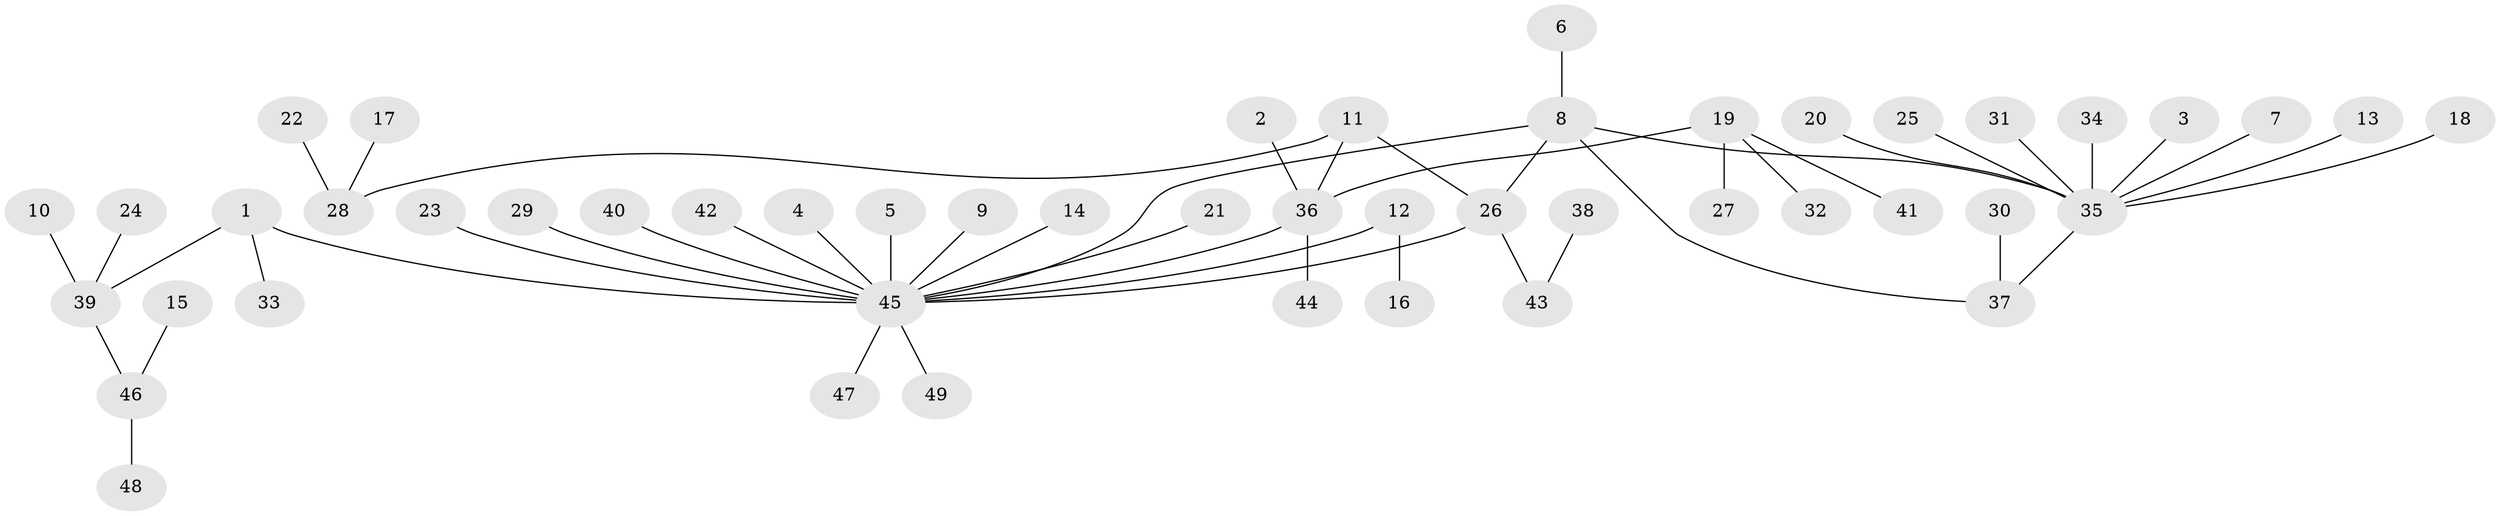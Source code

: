 // original degree distribution, {19: 0.01020408163265306, 8: 0.02040816326530612, 3: 0.061224489795918366, 12: 0.01020408163265306, 1: 0.6530612244897959, 6: 0.02040816326530612, 2: 0.16326530612244897, 5: 0.05102040816326531, 4: 0.01020408163265306}
// Generated by graph-tools (version 1.1) at 2025/01/03/09/25 03:01:38]
// undirected, 49 vertices, 51 edges
graph export_dot {
graph [start="1"]
  node [color=gray90,style=filled];
  1;
  2;
  3;
  4;
  5;
  6;
  7;
  8;
  9;
  10;
  11;
  12;
  13;
  14;
  15;
  16;
  17;
  18;
  19;
  20;
  21;
  22;
  23;
  24;
  25;
  26;
  27;
  28;
  29;
  30;
  31;
  32;
  33;
  34;
  35;
  36;
  37;
  38;
  39;
  40;
  41;
  42;
  43;
  44;
  45;
  46;
  47;
  48;
  49;
  1 -- 33 [weight=1.0];
  1 -- 39 [weight=1.0];
  1 -- 45 [weight=1.0];
  2 -- 36 [weight=1.0];
  3 -- 35 [weight=1.0];
  4 -- 45 [weight=1.0];
  5 -- 45 [weight=1.0];
  6 -- 8 [weight=1.0];
  7 -- 35 [weight=1.0];
  8 -- 26 [weight=1.0];
  8 -- 35 [weight=1.0];
  8 -- 37 [weight=1.0];
  8 -- 45 [weight=1.0];
  9 -- 45 [weight=1.0];
  10 -- 39 [weight=1.0];
  11 -- 26 [weight=1.0];
  11 -- 28 [weight=1.0];
  11 -- 36 [weight=1.0];
  12 -- 16 [weight=1.0];
  12 -- 45 [weight=1.0];
  13 -- 35 [weight=1.0];
  14 -- 45 [weight=1.0];
  15 -- 46 [weight=1.0];
  17 -- 28 [weight=1.0];
  18 -- 35 [weight=1.0];
  19 -- 27 [weight=1.0];
  19 -- 32 [weight=1.0];
  19 -- 36 [weight=1.0];
  19 -- 41 [weight=1.0];
  20 -- 35 [weight=1.0];
  21 -- 45 [weight=1.0];
  22 -- 28 [weight=1.0];
  23 -- 45 [weight=1.0];
  24 -- 39 [weight=1.0];
  25 -- 35 [weight=1.0];
  26 -- 43 [weight=1.0];
  26 -- 45 [weight=1.0];
  29 -- 45 [weight=2.0];
  30 -- 37 [weight=1.0];
  31 -- 35 [weight=1.0];
  34 -- 35 [weight=1.0];
  35 -- 37 [weight=1.0];
  36 -- 44 [weight=1.0];
  36 -- 45 [weight=1.0];
  38 -- 43 [weight=1.0];
  39 -- 46 [weight=1.0];
  40 -- 45 [weight=1.0];
  42 -- 45 [weight=1.0];
  45 -- 47 [weight=1.0];
  45 -- 49 [weight=1.0];
  46 -- 48 [weight=1.0];
}
